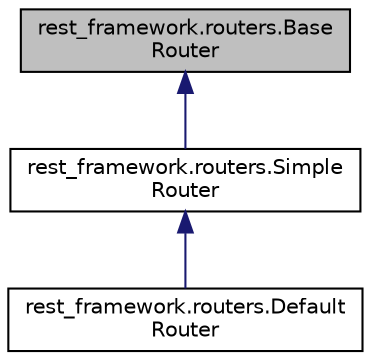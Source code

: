 digraph "rest_framework.routers.BaseRouter"
{
 // LATEX_PDF_SIZE
  edge [fontname="Helvetica",fontsize="10",labelfontname="Helvetica",labelfontsize="10"];
  node [fontname="Helvetica",fontsize="10",shape=record];
  Node1 [label="rest_framework.routers.Base\lRouter",height=0.2,width=0.4,color="black", fillcolor="grey75", style="filled", fontcolor="black",tooltip=" "];
  Node1 -> Node2 [dir="back",color="midnightblue",fontsize="10",style="solid",fontname="Helvetica"];
  Node2 [label="rest_framework.routers.Simple\lRouter",height=0.2,width=0.4,color="black", fillcolor="white", style="filled",URL="$classrest__framework_1_1routers_1_1_simple_router.html",tooltip=" "];
  Node2 -> Node3 [dir="back",color="midnightblue",fontsize="10",style="solid",fontname="Helvetica"];
  Node3 [label="rest_framework.routers.Default\lRouter",height=0.2,width=0.4,color="black", fillcolor="white", style="filled",URL="$classrest__framework_1_1routers_1_1_default_router.html",tooltip=" "];
}
